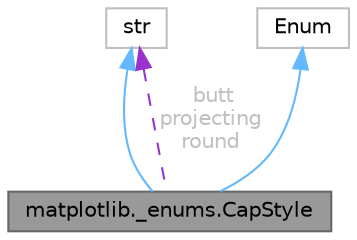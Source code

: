 digraph "matplotlib._enums.CapStyle"
{
 // LATEX_PDF_SIZE
  bgcolor="transparent";
  edge [fontname=Helvetica,fontsize=10,labelfontname=Helvetica,labelfontsize=10];
  node [fontname=Helvetica,fontsize=10,shape=box,height=0.2,width=0.4];
  Node1 [id="Node000001",label="matplotlib._enums.CapStyle",height=0.2,width=0.4,color="gray40", fillcolor="grey60", style="filled", fontcolor="black",tooltip=" "];
  Node2 -> Node1 [id="edge4_Node000001_Node000002",dir="back",color="steelblue1",style="solid",tooltip=" "];
  Node2 [id="Node000002",label="str",height=0.2,width=0.4,color="grey75", fillcolor="white", style="filled",tooltip=" "];
  Node3 -> Node1 [id="edge5_Node000001_Node000003",dir="back",color="steelblue1",style="solid",tooltip=" "];
  Node3 [id="Node000003",label="Enum",height=0.2,width=0.4,color="grey75", fillcolor="white", style="filled",URL="$d2/d55/classEnum.html",tooltip=" "];
  Node2 -> Node1 [id="edge6_Node000001_Node000002",dir="back",color="darkorchid3",style="dashed",tooltip=" ",label=" butt\nprojecting\nround",fontcolor="grey" ];
}

